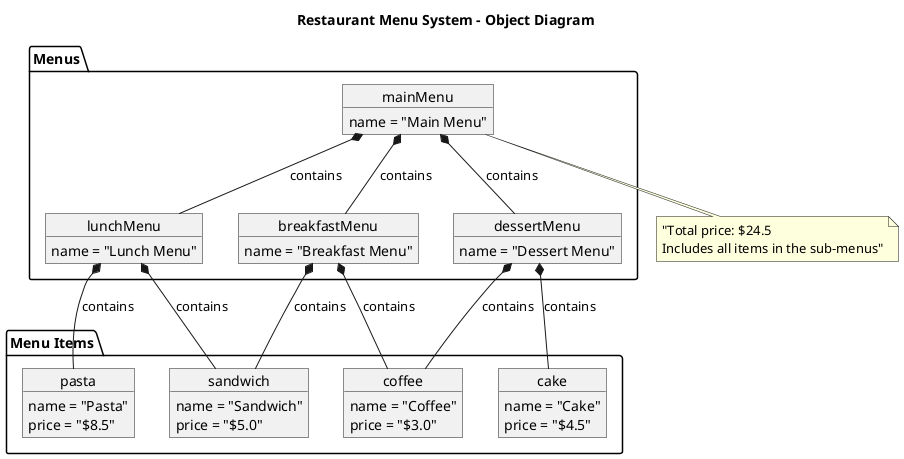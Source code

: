 @startuml
title Restaurant Menu System - Object Diagram

package "Menus" {
    object mainMenu {
        name = "Main Menu"
    }

    object breakfastMenu {
        name = "Breakfast Menu"
    }

    object lunchMenu {
        name = "Lunch Menu"
    }

    object dessertMenu {
        name = "Dessert Menu"
    }
}

package "Menu Items" {
    object coffee {
        name = "Coffee"
        price = "$3.0"
    }

    object sandwich {
        name = "Sandwich"
        price = "$5.0"
    }

    object pasta {
        name = "Pasta"
        price = "$8.5"
    }

    object cake {
        name = "Cake"
        price = "$4.5"
    }
}


mainMenu *-- breakfastMenu : "contains"
mainMenu *-- lunchMenu : "contains"
mainMenu *-- dessertMenu : "contains"

breakfastMenu *-- coffee : "contains"
breakfastMenu *-- sandwich : "contains"

lunchMenu *-- pasta : "contains"
lunchMenu *-- sandwich : "contains"

dessertMenu *-- cake : "contains"
dessertMenu *-- coffee : "contains"


note bottom of mainMenu
  "Total price: $24.5
  Includes all items in the sub-menus"
end note

@enduml
